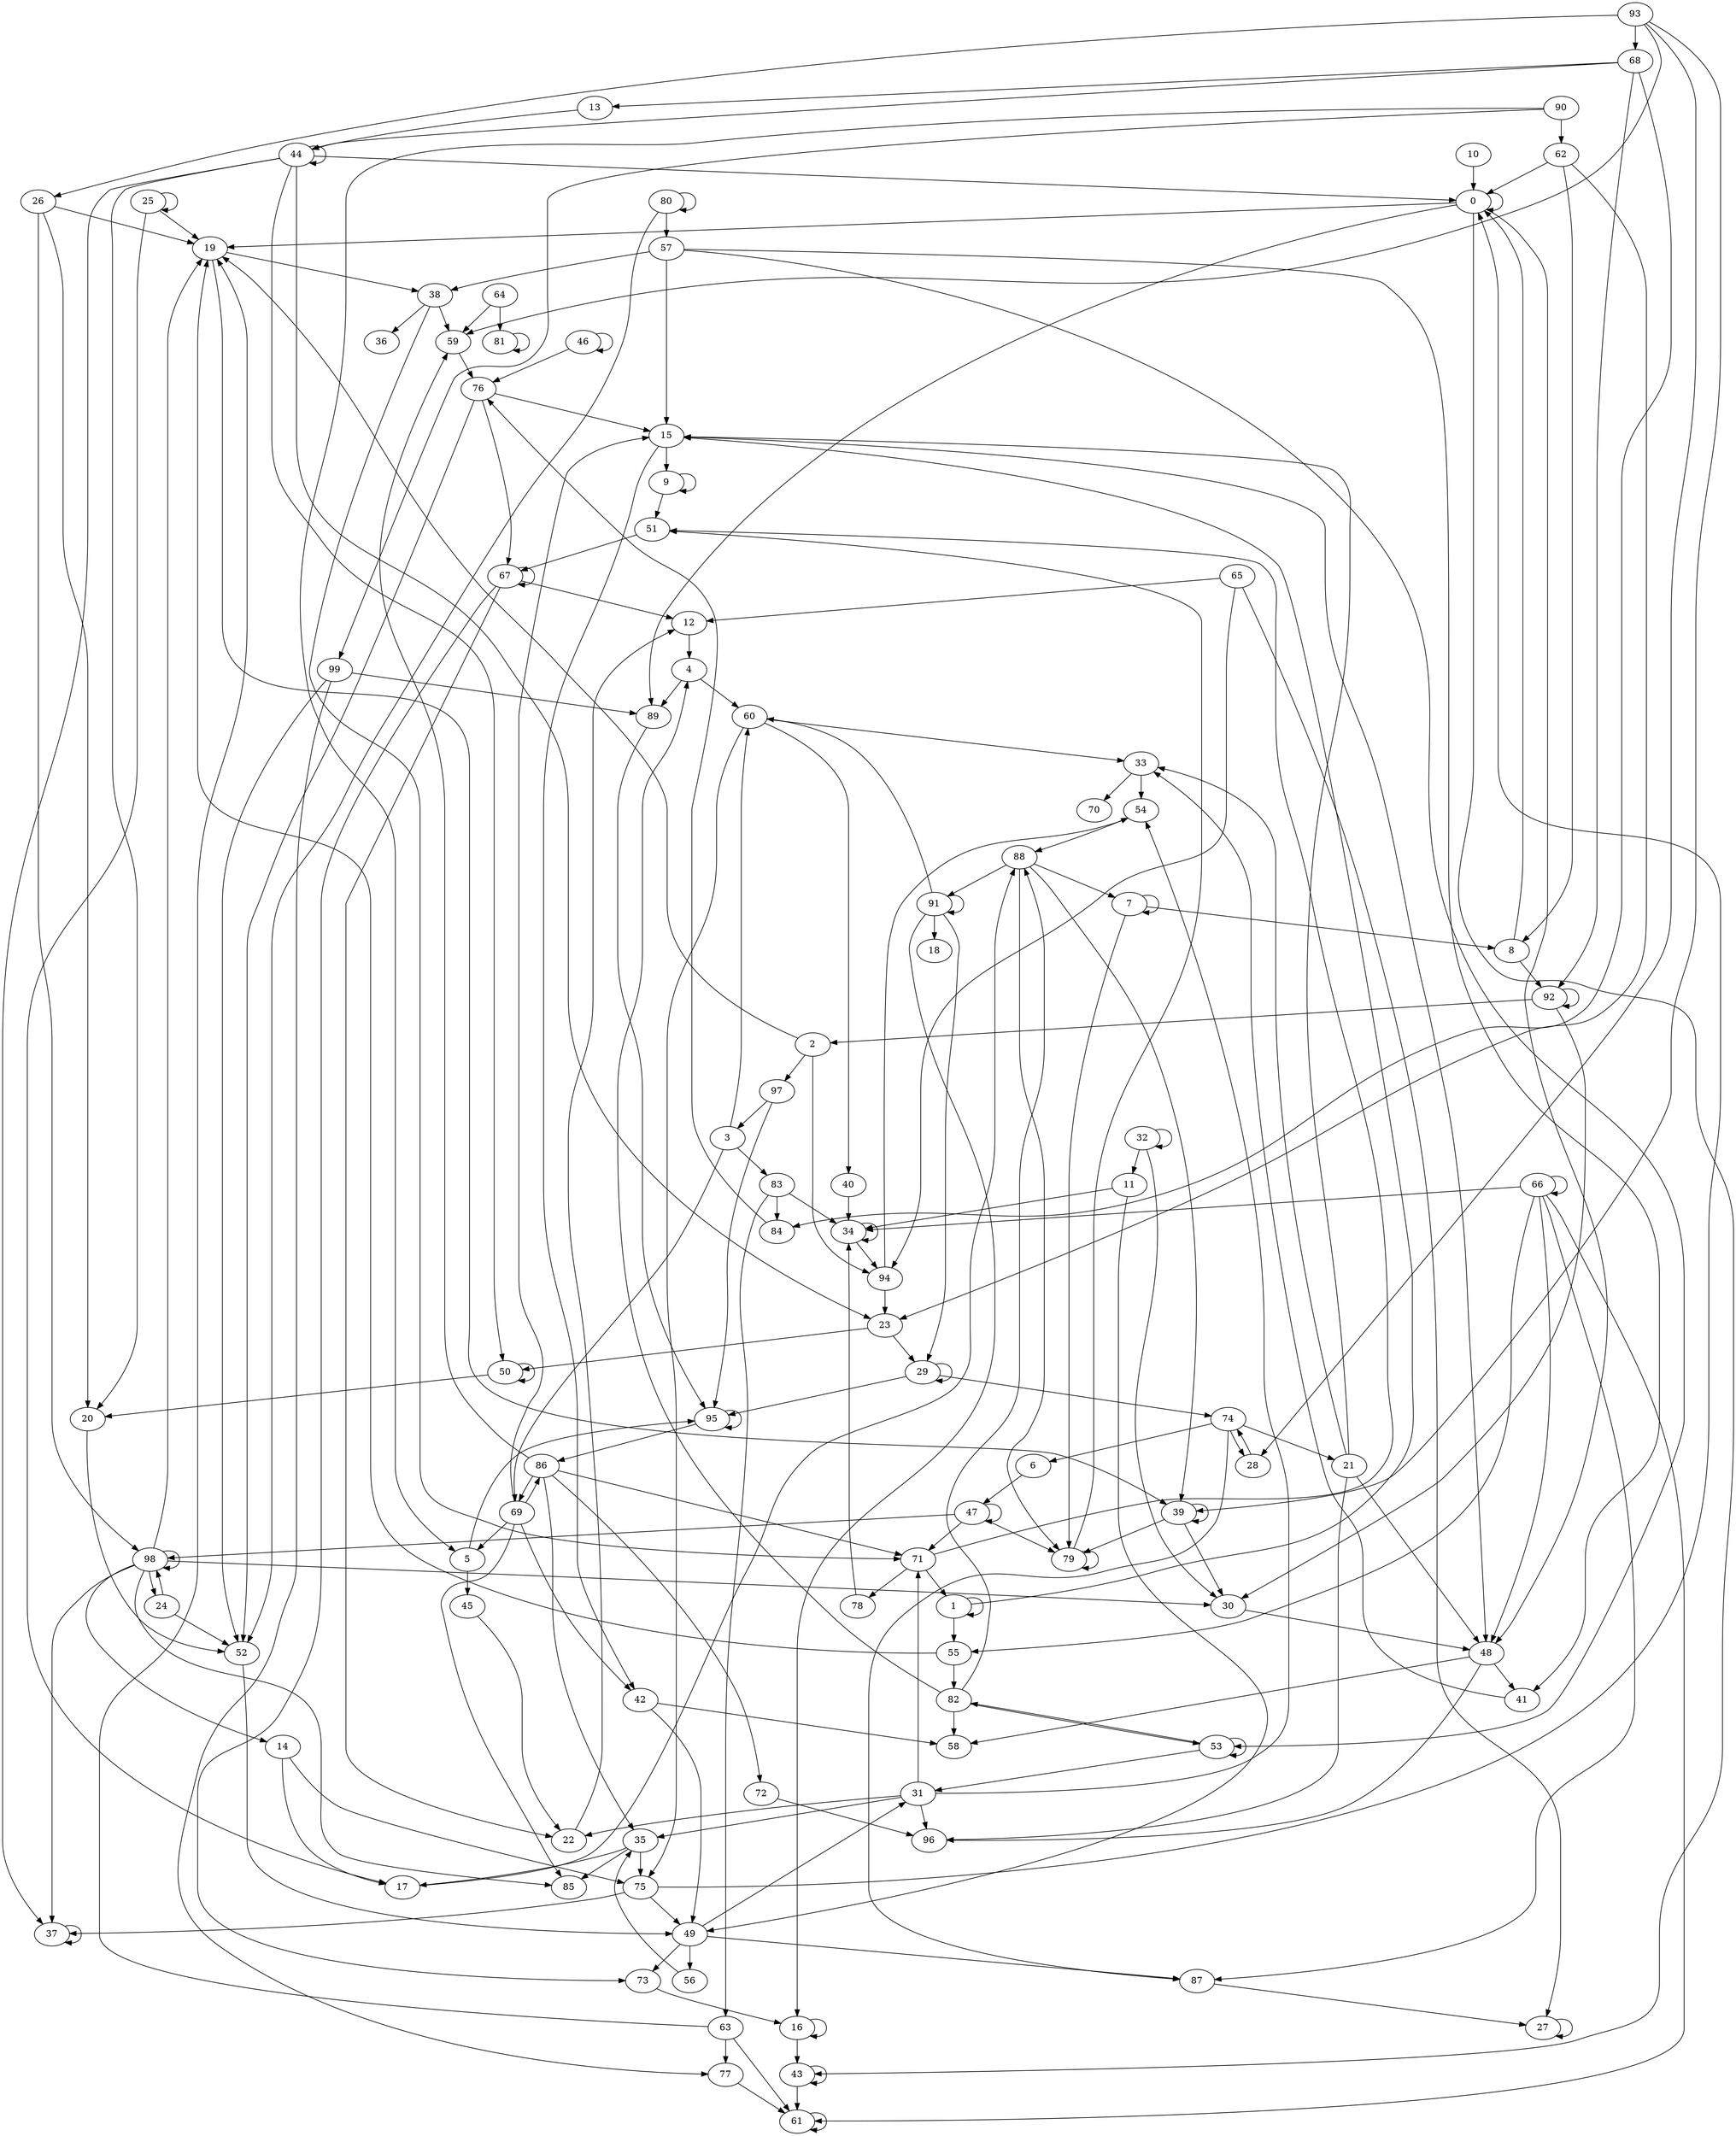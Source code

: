 digraph {
0;
1;
2;
3;
4;
5;
6;
7;
8;
9;
10;
11;
12;
13;
14;
15;
16;
17;
18;
19;
20;
21;
22;
23;
24;
25;
26;
27;
28;
29;
30;
31;
32;
33;
34;
35;
36;
37;
38;
39;
40;
41;
42;
43;
44;
45;
46;
47;
48;
49;
50;
51;
52;
53;
54;
55;
56;
57;
58;
59;
60;
61;
62;
63;
64;
65;
66;
67;
68;
69;
70;
71;
72;
73;
74;
75;
76;
77;
78;
79;
80;
81;
82;
83;
84;
85;
86;
87;
88;
89;
90;
91;
92;
93;
94;
95;
96;
97;
98;
99;
0 -> 19 [weight=3];
0 -> 43 [weight=5];
0 -> 48 [weight=5];
0 -> 89 [weight=5];
0 -> 0 [weight=6];
1 -> 15 [weight=6];
1 -> 55 [weight=8];
1 -> 1 [weight=2];
2 -> 19 [weight=5];
2 -> 94 [weight=9];
2 -> 97 [weight=9];
3 -> 60 [weight=6];
3 -> 69 [weight=1];
3 -> 83 [weight=7];
4 -> 60 [weight=10];
4 -> 89 [weight=7];
5 -> 45 [weight=10];
5 -> 95 [weight=9];
6 -> 47 [weight=2];
7 -> 8 [weight=6];
7 -> 79 [weight=9];
7 -> 7 [weight=5];
8 -> 0 [weight=8];
8 -> 92 [weight=4];
9 -> 51 [weight=2];
9 -> 9 [weight=2];
10 -> 0 [weight=1];
11 -> 34 [weight=5];
11 -> 49 [weight=5];
12 -> 4 [weight=3];
13 -> 44 [weight=4];
14 -> 17 [weight=2];
14 -> 75 [weight=7];
15 -> 9 [weight=9];
15 -> 42 [weight=5];
15 -> 48 [weight=1];
16 -> 43 [weight=7];
16 -> 16 [weight=10];
17 -> 88 [weight=5];
19 -> 38 [weight=5];
19 -> 39 [weight=5];
20 -> 52 [weight=4];
21 -> 15 [weight=6];
21 -> 33 [weight=3];
21 -> 48 [weight=9];
21 -> 96 [weight=2];
22 -> 12 [weight=7];
23 -> 29 [weight=10];
23 -> 50 [weight=7];
24 -> 52 [weight=7];
24 -> 98 [weight=6];
25 -> 17 [weight=5];
25 -> 19 [weight=1];
25 -> 25 [weight=8];
26 -> 19 [weight=3];
26 -> 20 [weight=3];
26 -> 98 [weight=10];
27 -> 27 [weight=8];
28 -> 74 [weight=6];
29 -> 74 [weight=7];
29 -> 95 [weight=1];
29 -> 29 [weight=7];
30 -> 48 [weight=9];
31 -> 22 [weight=10];
31 -> 35 [weight=6];
31 -> 54 [weight=10];
31 -> 71 [weight=5];
31 -> 96 [weight=2];
32 -> 11 [weight=6];
32 -> 30 [weight=7];
32 -> 32 [weight=10];
33 -> 54 [weight=9];
33 -> 70 [weight=9];
34 -> 94 [weight=10];
34 -> 34 [weight=9];
35 -> 17 [weight=2];
35 -> 75 [weight=9];
35 -> 85 [weight=8];
37 -> 37 [weight=6];
38 -> 36 [weight=2];
38 -> 59 [weight=7];
38 -> 71 [weight=6];
39 -> 30 [weight=5];
39 -> 79 [weight=8];
39 -> 39 [weight=7];
40 -> 34 [weight=4];
41 -> 33 [weight=9];
42 -> 49 [weight=9];
42 -> 58 [weight=3];
43 -> 61 [weight=8];
43 -> 43 [weight=8];
44 -> 0 [weight=9];
44 -> 20 [weight=2];
44 -> 23 [weight=5];
44 -> 37 [weight=9];
44 -> 50 [weight=7];
44 -> 44 [weight=6];
45 -> 22 [weight=1];
46 -> 76 [weight=3];
46 -> 46 [weight=4];
47 -> 71 [weight=6];
47 -> 79 [weight=5];
47 -> 98 [weight=1];
47 -> 47 [weight=5];
48 -> 41 [weight=5];
48 -> 58 [weight=2];
48 -> 96 [weight=8];
49 -> 31 [weight=2];
49 -> 56 [weight=8];
49 -> 73 [weight=8];
49 -> 87 [weight=4];
50 -> 20 [weight=2];
50 -> 50 [weight=8];
51 -> 67 [weight=9];
52 -> 49 [weight=7];
53 -> 31 [weight=3];
53 -> 82 [weight=2];
53 -> 53 [weight=10];
54 -> 88 [weight=1];
55 -> 19 [weight=9];
55 -> 82 [weight=5];
56 -> 35 [weight=1];
57 -> 15 [weight=8];
57 -> 38 [weight=6];
57 -> 41 [weight=1];
57 -> 53 [weight=8];
59 -> 76 [weight=9];
60 -> 33 [weight=3];
60 -> 40 [weight=2];
60 -> 75 [weight=8];
61 -> 61 [weight=6];
62 -> 0 [weight=1];
62 -> 8 [weight=8];
62 -> 23 [weight=9];
63 -> 19 [weight=4];
63 -> 61 [weight=9];
63 -> 77 [weight=7];
64 -> 59 [weight=2];
64 -> 81 [weight=9];
65 -> 12 [weight=8];
65 -> 27 [weight=4];
65 -> 94 [weight=2];
66 -> 34 [weight=3];
66 -> 48 [weight=3];
66 -> 55 [weight=7];
66 -> 61 [weight=9];
66 -> 87 [weight=6];
66 -> 66 [weight=2];
67 -> 12 [weight=3];
67 -> 22 [weight=10];
67 -> 73 [weight=10];
67 -> 67 [weight=8];
68 -> 13 [weight=4];
68 -> 44 [weight=1];
68 -> 84 [weight=3];
68 -> 92 [weight=9];
69 -> 5 [weight=7];
69 -> 15 [weight=8];
69 -> 42 [weight=3];
69 -> 85 [weight=1];
69 -> 86 [weight=1];
71 -> 1 [weight=8];
71 -> 51 [weight=1];
71 -> 78 [weight=3];
72 -> 96 [weight=9];
73 -> 16 [weight=9];
74 -> 6 [weight=7];
74 -> 21 [weight=5];
74 -> 28 [weight=5];
74 -> 87 [weight=6];
75 -> 0 [weight=7];
75 -> 37 [weight=9];
75 -> 49 [weight=2];
76 -> 15 [weight=2];
76 -> 52 [weight=3];
76 -> 67 [weight=6];
77 -> 61 [weight=4];
78 -> 34 [weight=8];
79 -> 51 [weight=6];
79 -> 79 [weight=6];
80 -> 52 [weight=3];
80 -> 57 [weight=5];
80 -> 80 [weight=9];
81 -> 81 [weight=8];
82 -> 4 [weight=7];
82 -> 53 [weight=2];
82 -> 58 [weight=5];
82 -> 88 [weight=7];
83 -> 34 [weight=1];
83 -> 63 [weight=3];
83 -> 84 [weight=1];
84 -> 76 [weight=4];
86 -> 35 [weight=2];
86 -> 59 [weight=9];
86 -> 69 [weight=4];
86 -> 71 [weight=4];
86 -> 72 [weight=8];
87 -> 27 [weight=4];
88 -> 7 [weight=4];
88 -> 39 [weight=4];
88 -> 79 [weight=6];
88 -> 91 [weight=9];
89 -> 95 [weight=5];
90 -> 5 [weight=2];
90 -> 62 [weight=10];
90 -> 99 [weight=2];
91 -> 16 [weight=6];
91 -> 18 [weight=9];
91 -> 29 [weight=5];
91 -> 60 [weight=5];
91 -> 91 [weight=9];
92 -> 2 [weight=10];
92 -> 30 [weight=10];
92 -> 92 [weight=5];
93 -> 26 [weight=2];
93 -> 28 [weight=2];
93 -> 39 [weight=1];
93 -> 59 [weight=3];
93 -> 68 [weight=7];
94 -> 23 [weight=9];
94 -> 54 [weight=7];
95 -> 86 [weight=8];
95 -> 95 [weight=3];
97 -> 3 [weight=3];
97 -> 95 [weight=9];
98 -> 14 [weight=9];
98 -> 19 [weight=9];
98 -> 24 [weight=10];
98 -> 30 [weight=6];
98 -> 37 [weight=5];
98 -> 85 [weight=6];
98 -> 98 [weight=10];
99 -> 52 [weight=2];
99 -> 77 [weight=1];
99 -> 89 [weight=8];
}
